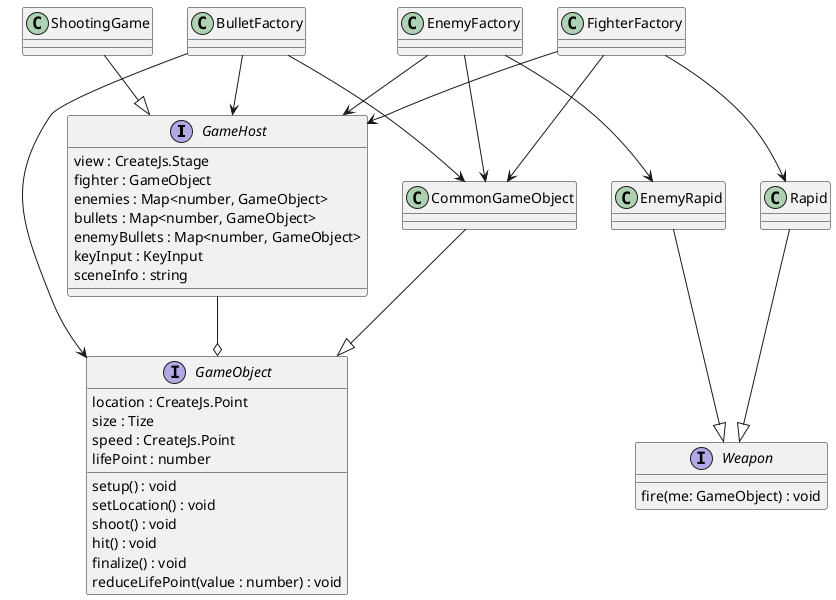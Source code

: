 @startuml "シューティングゲームクラス図"
interface GameHost{
    view : CreateJs.Stage
    fighter : GameObject
    enemies : Map<number, GameObject>
    bullets : Map<number, GameObject>
    enemyBullets : Map<number, GameObject>
    keyInput : KeyInput
    sceneInfo : string
}
class ShootingGame
interface GameObject{
    location : CreateJs.Point
    size : Tize
    speed : CreateJs.Point
    lifePoint : number
    setup() : void
    setLocation() : void
    shoot() : void
    hit() : void
    finalize() : void
    reduceLifePoint(value : number) : void
}
class CommonGameObject
interface Weapon{
    fire(me: GameObject) : void
}
class Rapid
class EnemyRapid
class FighterFactory
class BulletFactory
class EnemyFactory

ShootingGame --|> GameHost
Rapid --|> Weapon
EnemyRapid --|> Weapon

FighterFactory --> CommonGameObject
FighterFactory --> GameHost
FighterFactory --> Rapid
EnemyFactory --> CommonGameObject
EnemyFactory --> GameHost
EnemyFactory --> EnemyRapid
BulletFactory --> GameObject
BulletFactory --> CommonGameObject
BulletFactory --> GameHost
CommonGameObject --|> GameObject
GameHost --o GameObject
@enduml